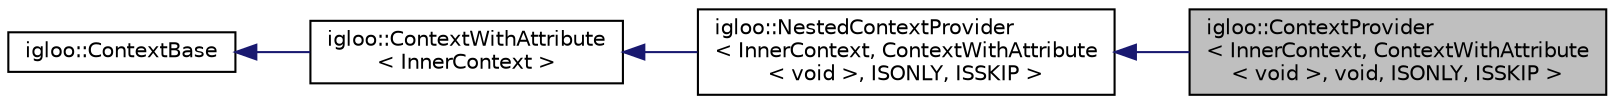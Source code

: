 digraph "igloo::ContextProvider&lt; InnerContext, ContextWithAttribute&lt; void &gt;, void, ISONLY, ISSKIP &gt;"
{
 // INTERACTIVE_SVG=YES
  edge [fontname="Helvetica",fontsize="10",labelfontname="Helvetica",labelfontsize="10"];
  node [fontname="Helvetica",fontsize="10",shape=record];
  rankdir="LR";
  Node4 [label="igloo::ContextProvider\l\< InnerContext, ContextWithAttribute\l\< void \>, void, ISONLY, ISSKIP \>",height=0.2,width=0.4,color="black", fillcolor="grey75", style="filled", fontcolor="black"];
  Node5 -> Node4 [dir="back",color="midnightblue",fontsize="10",style="solid",fontname="Helvetica"];
  Node5 [label="igloo::NestedContextProvider\l\< InnerContext, ContextWithAttribute\l\< void \>, ISONLY, ISSKIP \>",height=0.2,width=0.4,color="black", fillcolor="white", style="filled",URL="$structigloo_1_1NestedContextProvider.html"];
  Node6 -> Node5 [dir="back",color="midnightblue",fontsize="10",style="solid",fontname="Helvetica"];
  Node6 [label="igloo::ContextWithAttribute\l\< InnerContext \>",height=0.2,width=0.4,color="black", fillcolor="white", style="filled",URL="$structigloo_1_1ContextWithAttribute.html"];
  Node7 -> Node6 [dir="back",color="midnightblue",fontsize="10",style="solid",fontname="Helvetica"];
  Node7 [label="igloo::ContextBase",height=0.2,width=0.4,color="black", fillcolor="white", style="filled",URL="$structigloo_1_1ContextBase.html"];
}
